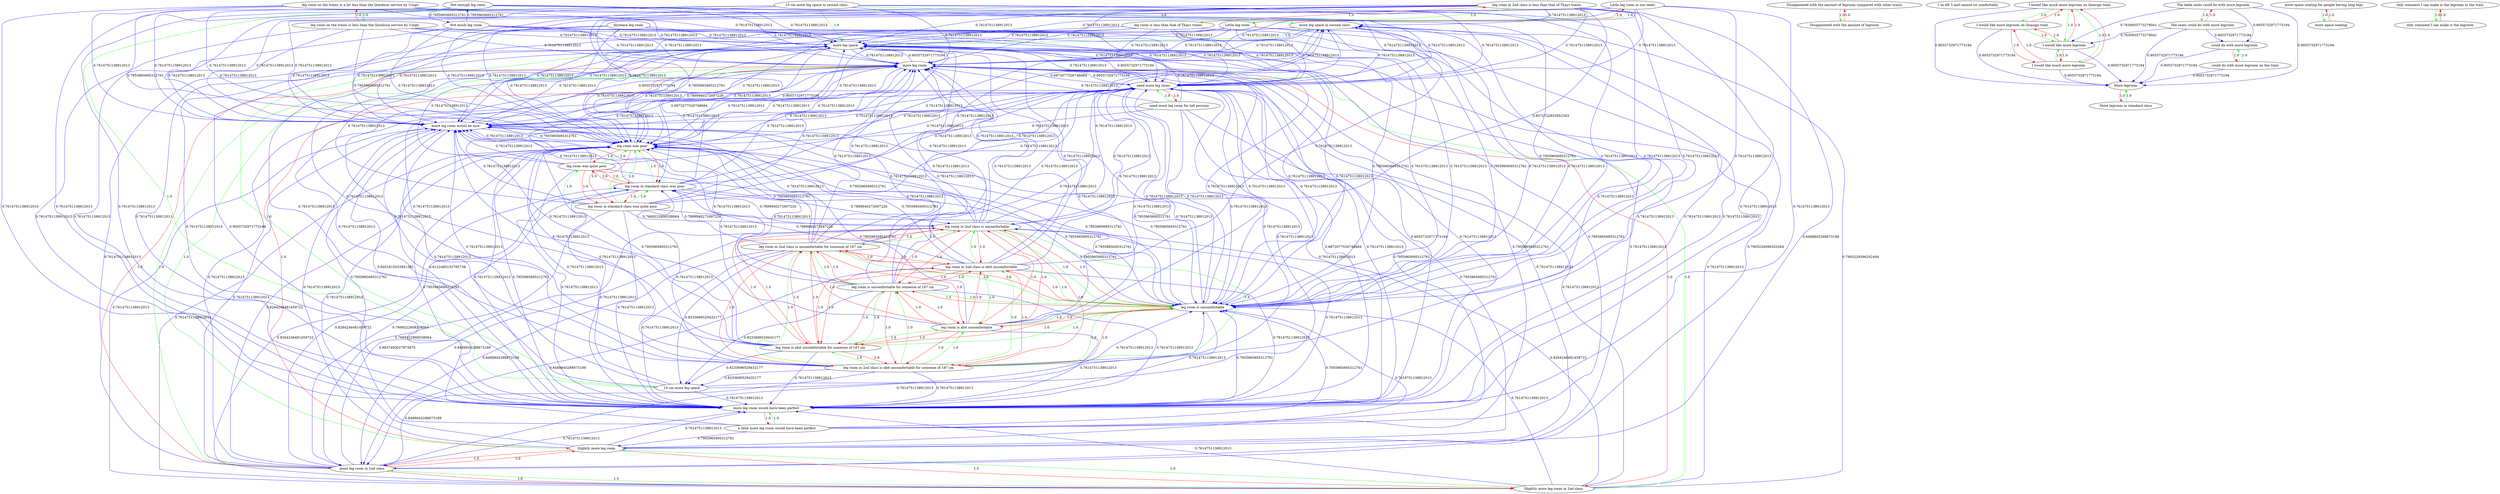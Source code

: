 digraph rawGraph {
"10 cm more leg space in second class";"more leg space in second class";"more leg space";"10 cm more leg space";"Disappointed with the amount of legroom compared with other trains";"Disappointed with the amount of legroom";"I 'm 6ft 5 and cannot sit comfortably";"I would like much more legroom on Quasigo train";"I would like more legroom on Quasigo train";"I would like more legroom";"I would like much more legroom";"Increase leg room";"Little leg room in our seats";"Little leg room";"More legroom";"More legroom in standard class";"Not enough leg room";"Not much leg room";"Slightly more leg room in 2nd class";"more leg room in 2nd class";"more leg room";"Slightly more leg room";"The table seats could do with more legroom";"The seats could do with more legroom";"a little more leg room would have been perfect";"more leg room would have been perfect";"could do with more legroom on the train";"could do with more legroom";"leg room in 2nd class is abit uncomfortable for someone of 187 cm";"leg room is abit uncomfortable for someone of 187 cm";"leg room is abit uncomfortable";"leg room is uncomfortable";"leg room is uncomfortable for someone of 187 cm";"leg room in 2nd class is abit uncomfortable";"leg room in 2nd class is uncomfortable";"leg room in 2nd class is uncomfortable for someone of 187 cm";"leg room in 2nd class is less than that of Thays trains";"leg room is less than that of Thays trains";"leg room in standard class was quite poor";"leg room in standard class was poor";"leg room was poor";"leg room was quite poor";"leg room on the trains is a lot less than the Quicksun service by Unigo";"leg room on the trains is less than the Quicksun service by Unigo";"more leg room would be nice";"more space seating for people having long legs";"more space seating";"need more leg room for tall persons";"need more leg room";"only comment I can make is the legroom in the train";"only comment I can make is the legroom";"10 cm more leg space in second class" -> "more leg space in second class" [label=1.0] [color=green]
"more leg space in second class" -> "more leg space" [label=1.0] [color=green]
"10 cm more leg space in second class" -> "10 cm more leg space" [label=1.0] [color=green]
"10 cm more leg space" -> "more leg space" [label=1.0] [color=green]
"10 cm more leg space in second class" -> "more leg space" [label=1.0] [color=green]
"Disappointed with the amount of legroom compared with other trains" -> "Disappointed with the amount of legroom" [label=1.0] [color=green]
"Disappointed with the amount of legroom" -> "Disappointed with the amount of legroom compared with other trains" [label=1.0] [color=red]
"I would like much more legroom on Quasigo train" -> "I would like more legroom on Quasigo train" [label=1.0] [color=green]
"I would like more legroom on Quasigo train" -> "I would like more legroom" [label=1.0] [color=green]
"I would like much more legroom on Quasigo train" -> "I would like much more legroom" [label=1.0] [color=green]
"I would like much more legroom" -> "I would like more legroom" [label=1.0] [color=green]
"I would like much more legroom on Quasigo train" -> "I would like more legroom" [label=1.0] [color=green]
"I would like more legroom on Quasigo train" -> "I would like much more legroom on Quasigo train" [label=1.0] [color=red]
"I would like more legroom on Quasigo train" -> "I would like much more legroom" [label=1.0] [color=red]
"I would like more legroom" -> "I would like much more legroom on Quasigo train" [label=1.0] [color=red]
"I would like more legroom" -> "I would like more legroom on Quasigo train" [label=1.0] [color=red]
"I would like more legroom" -> "I would like much more legroom" [label=1.0] [color=red]
"I would like much more legroom" -> "I would like much more legroom on Quasigo train" [label=1.0] [color=red]
"I would like much more legroom" -> "I would like more legroom on Quasigo train" [label=1.0] [color=red]
"Little leg room in our seats" -> "Little leg room" [label=1.0] [color=green]
"Little leg room" -> "Little leg room in our seats" [label=1.0] [color=red]
"I would like more legroom" -> "More legroom" [label=0.9055732971773194] [color=blue]
"I would like much more legroom on Quasigo train" -> "More legroom" [label=0.9055732971773194] [color=blue]
"I would like more legroom on Quasigo train" -> "More legroom" [label=0.9055732971773194] [color=blue]
"I would like much more legroom" -> "More legroom" [label=0.9055732971773194] [color=blue]
"More legroom in standard class" -> "More legroom" [label=1.0] [color=green]
"More legroom" -> "More legroom in standard class" [label=1.0] [color=red]
"Not much leg room" -> "Not enough leg room" [label=0.7955965695312761] [color=blue]
"Not enough leg room" -> "Not much leg room" [label=0.7955965695312761] [color=blue]
"Slightly more leg room in 2nd class" -> "more leg room in 2nd class" [label=1.0] [color=green]
"more leg room in 2nd class" -> "more leg room" [label=1.0] [color=green]
"Slightly more leg room in 2nd class" -> "Slightly more leg room" [label=1.0] [color=green]
"Slightly more leg room" -> "more leg room" [label=1.0] [color=green]
"Slightly more leg room in 2nd class" -> "more leg room" [label=1.0] [color=green]
"more leg room in 2nd class" -> "Slightly more leg room in 2nd class" [label=1.0] [color=red]
"more leg room in 2nd class" -> "Slightly more leg room" [label=1.0] [color=red]
"more leg room" -> "Slightly more leg room in 2nd class" [label=1.0] [color=red]
"more leg room" -> "more leg room in 2nd class" [label=1.0] [color=red]
"more leg room" -> "Slightly more leg room" [label=1.0] [color=red]
"Slightly more leg room" -> "Slightly more leg room in 2nd class" [label=1.0] [color=red]
"Slightly more leg room" -> "more leg room in 2nd class" [label=1.0] [color=red]
"more leg room" -> "more leg space" [label=0.9055732971773194] [color=blue]
"more leg room in 2nd class" -> "more leg space in second class" [label=0.7905229396202494] [color=blue]
"The table seats could do with more legroom" -> "The seats could do with more legroom" [label=1.0] [color=green]
"The seats could do with more legroom" -> "The table seats could do with more legroom" [label=1.0] [color=red]
"The seats could do with more legroom" -> "More legroom" [label=0.9055732971773194] [color=blue]
"The seats could do with more legroom" -> "I would like more legroom" [label=0.7630935773279041] [color=blue]
"a little more leg room would have been perfect" -> "more leg room would have been perfect" [label=1.0] [color=green]
"more leg room would have been perfect" -> "a little more leg room would have been perfect" [label=1.0] [color=red]
"more leg room would have been perfect" -> "more leg space" [label=0.9055732971773194] [color=blue]
"more leg room would have been perfect" -> "more leg room" [label=0.9055732971773194] [color=blue]
"a little more leg room would have been perfect" -> "Slightly more leg room" [label=0.7955965695312761] [color=blue]
"could do with more legroom on the train" -> "could do with more legroom" [label=1.0] [color=green]
"could do with more legroom" -> "could do with more legroom on the train" [label=1.0] [color=red]
"could do with more legroom" -> "More legroom" [label=0.9055732971773194] [color=blue]
"The seats could do with more legroom" -> "could do with more legroom" [label=0.9055732971773194] [color=blue]
"could do with more legroom on the train" -> "More legroom" [label=0.9055732971773194] [color=blue]
"leg room in 2nd class is abit uncomfortable for someone of 187 cm" -> "leg room is abit uncomfortable for someone of 187 cm" [label=1.0] [color=green]
"leg room is abit uncomfortable for someone of 187 cm" -> "leg room is abit uncomfortable" [label=1.0] [color=green]
"leg room is abit uncomfortable" -> "leg room is uncomfortable" [label=1.0] [color=green]
"leg room is abit uncomfortable for someone of 187 cm" -> "leg room is uncomfortable for someone of 187 cm" [label=1.0] [color=green]
"leg room is uncomfortable for someone of 187 cm" -> "leg room is uncomfortable" [label=1.0] [color=green]
"leg room in 2nd class is abit uncomfortable for someone of 187 cm" -> "leg room in 2nd class is abit uncomfortable" [label=1.0] [color=green]
"leg room in 2nd class is abit uncomfortable" -> "leg room is abit uncomfortable" [label=1.0] [color=green]
"leg room in 2nd class is abit uncomfortable" -> "leg room in 2nd class is uncomfortable" [label=1.0] [color=green]
"leg room in 2nd class is uncomfortable" -> "leg room is uncomfortable" [label=1.0] [color=green]
"leg room in 2nd class is abit uncomfortable for someone of 187 cm" -> "leg room in 2nd class is uncomfortable for someone of 187 cm" [label=1.0] [color=green]
"leg room in 2nd class is uncomfortable for someone of 187 cm" -> "leg room is uncomfortable for someone of 187 cm" [label=1.0] [color=green]
"leg room in 2nd class is uncomfortable for someone of 187 cm" -> "leg room in 2nd class is uncomfortable" [label=1.0] [color=green]
"leg room in 2nd class is abit uncomfortable for someone of 187 cm" -> "leg room in 2nd class is uncomfortable" [label=1.0] [color=green]
"leg room in 2nd class is abit uncomfortable for someone of 187 cm" -> "leg room is uncomfortable for someone of 187 cm" [label=1.0] [color=green]
"leg room in 2nd class is abit uncomfortable for someone of 187 cm" -> "leg room is abit uncomfortable" [label=1.0] [color=green]
"leg room is abit uncomfortable for someone of 187 cm" -> "leg room is uncomfortable" [label=1.0] [color=green]
"leg room in 2nd class is abit uncomfortable" -> "leg room is uncomfortable" [label=1.0] [color=green]
"leg room in 2nd class is uncomfortable for someone of 187 cm" -> "leg room is uncomfortable" [label=1.0] [color=green]
"leg room in 2nd class is abit uncomfortable for someone of 187 cm" -> "leg room is uncomfortable" [label=1.0] [color=green]
"leg room is abit uncomfortable for someone of 187 cm" -> "leg room in 2nd class is abit uncomfortable for someone of 187 cm" [label=1.0] [color=red]
"leg room is abit uncomfortable for someone of 187 cm" -> "leg room in 2nd class is abit uncomfortable" [label=1.0] [color=red]
"leg room is abit uncomfortable for someone of 187 cm" -> "leg room in 2nd class is uncomfortable" [label=1.0] [color=red]
"leg room is abit uncomfortable for someone of 187 cm" -> "leg room in 2nd class is uncomfortable for someone of 187 cm" [label=1.0] [color=red]
"leg room is abit uncomfortable" -> "leg room in 2nd class is abit uncomfortable for someone of 187 cm" [label=1.0] [color=red]
"leg room is abit uncomfortable" -> "leg room is abit uncomfortable for someone of 187 cm" [label=1.0] [color=red]
"leg room is abit uncomfortable" -> "leg room is uncomfortable for someone of 187 cm" [label=1.0] [color=red]
"leg room is abit uncomfortable" -> "leg room in 2nd class is abit uncomfortable" [label=1.0] [color=red]
"leg room is abit uncomfortable" -> "leg room in 2nd class is uncomfortable" [label=1.0] [color=red]
"leg room is abit uncomfortable" -> "leg room in 2nd class is uncomfortable for someone of 187 cm" [label=1.0] [color=red]
"leg room is uncomfortable" -> "leg room in 2nd class is abit uncomfortable for someone of 187 cm" [label=1.0] [color=red]
"leg room is uncomfortable" -> "leg room is abit uncomfortable for someone of 187 cm" [label=1.0] [color=red]
"leg room is uncomfortable" -> "leg room is abit uncomfortable" [label=1.0] [color=red]
"leg room is uncomfortable" -> "leg room is uncomfortable for someone of 187 cm" [label=1.0] [color=red]
"leg room is uncomfortable" -> "leg room in 2nd class is abit uncomfortable" [label=1.0] [color=red]
"leg room is uncomfortable" -> "leg room in 2nd class is uncomfortable" [label=1.0] [color=red]
"leg room is uncomfortable" -> "leg room in 2nd class is uncomfortable for someone of 187 cm" [label=1.0] [color=red]
"leg room is uncomfortable for someone of 187 cm" -> "leg room in 2nd class is abit uncomfortable for someone of 187 cm" [label=1.0] [color=red]
"leg room is uncomfortable for someone of 187 cm" -> "leg room is abit uncomfortable for someone of 187 cm" [label=1.0] [color=red]
"leg room is uncomfortable for someone of 187 cm" -> "leg room is abit uncomfortable" [label=1.0] [color=red]
"leg room is uncomfortable for someone of 187 cm" -> "leg room in 2nd class is abit uncomfortable" [label=1.0] [color=red]
"leg room is uncomfortable for someone of 187 cm" -> "leg room in 2nd class is uncomfortable" [label=1.0] [color=red]
"leg room is uncomfortable for someone of 187 cm" -> "leg room in 2nd class is uncomfortable for someone of 187 cm" [label=1.0] [color=red]
"leg room in 2nd class is abit uncomfortable" -> "leg room in 2nd class is abit uncomfortable for someone of 187 cm" [label=1.0] [color=red]
"leg room in 2nd class is abit uncomfortable" -> "leg room is abit uncomfortable for someone of 187 cm" [label=1.0] [color=red]
"leg room in 2nd class is abit uncomfortable" -> "leg room is uncomfortable for someone of 187 cm" [label=1.0] [color=red]
"leg room in 2nd class is abit uncomfortable" -> "leg room in 2nd class is uncomfortable for someone of 187 cm" [label=1.0] [color=red]
"leg room in 2nd class is uncomfortable" -> "leg room in 2nd class is abit uncomfortable for someone of 187 cm" [label=1.0] [color=red]
"leg room in 2nd class is uncomfortable" -> "leg room is abit uncomfortable for someone of 187 cm" [label=1.0] [color=red]
"leg room in 2nd class is uncomfortable" -> "leg room is abit uncomfortable" [label=1.0] [color=red]
"leg room in 2nd class is uncomfortable" -> "leg room is uncomfortable for someone of 187 cm" [label=1.0] [color=red]
"leg room in 2nd class is uncomfortable" -> "leg room in 2nd class is abit uncomfortable" [label=1.0] [color=red]
"leg room in 2nd class is uncomfortable" -> "leg room in 2nd class is uncomfortable for someone of 187 cm" [label=1.0] [color=red]
"leg room in 2nd class is uncomfortable for someone of 187 cm" -> "leg room in 2nd class is abit uncomfortable for someone of 187 cm" [label=1.0] [color=red]
"leg room in 2nd class is uncomfortable for someone of 187 cm" -> "leg room is abit uncomfortable for someone of 187 cm" [label=1.0] [color=red]
"leg room in 2nd class is uncomfortable for someone of 187 cm" -> "leg room is abit uncomfortable" [label=1.0] [color=red]
"leg room in 2nd class is uncomfortable for someone of 187 cm" -> "leg room in 2nd class is abit uncomfortable" [label=1.0] [color=red]
"Not enough leg room" -> "leg room is uncomfortable" [label=0.7614751138912013] [color=blue]
"more leg room" -> "leg room is uncomfortable" [label=0.7614751138912013] [color=blue]
"more leg room in 2nd class" -> "leg room in 2nd class is uncomfortable" [label=0.8837493027873875] [color=blue]
"leg room in 2nd class is uncomfortable" -> "more leg room in 2nd class" [label=0.8488845288873189] [color=blue]
"leg room is uncomfortable for someone of 187 cm" -> "10 cm more leg space" [label=0.8233696529432177] [color=blue]
"more leg room would have been perfect" -> "leg room is uncomfortable" [label=0.7955965695312761] [color=blue]
"Increase leg room" -> "leg room is uncomfortable" [label=0.7614751138912013] [color=blue]
"Little leg room" -> "leg room is uncomfortable" [label=0.7614751138912013] [color=blue]
"Not much leg room" -> "leg room is uncomfortable" [label=0.7614751138912013] [color=blue]
"leg room in 2nd class is abit uncomfortable for someone of 187 cm" -> "10 cm more leg space" [label=0.8233696529432177] [color=blue]
"leg room in 2nd class is abit uncomfortable for someone of 187 cm" -> "more leg room in 2nd class" [label=0.8488845288873189] [color=blue]
"leg room in 2nd class is less than that of Thays trains" -> "leg room is less than that of Thays trains" [label=1.0] [color=green]
"leg room is less than that of Thays trains" -> "leg room in 2nd class is less than that of Thays trains" [label=1.0] [color=red]
"leg room in 2nd class is less than that of Thays trains" -> "more leg room in 2nd class" [label=0.8488845288873189] [color=blue]
"leg room is less than that of Thays trains" -> "leg room is uncomfortable" [label=0.7955965695312761] [color=blue]
"leg room in 2nd class is less than that of Thays trains" -> "leg room in 2nd class is uncomfortable" [label=0.8572722853952363] [color=blue]
"leg room in standard class was quite poor" -> "leg room in standard class was poor" [label=1.0] [color=green]
"leg room in standard class was poor" -> "leg room was poor" [label=1.0] [color=green]
"leg room in standard class was quite poor" -> "leg room was quite poor" [label=1.0] [color=green]
"leg room was quite poor" -> "leg room was poor" [label=1.0] [color=green]
"leg room in standard class was quite poor" -> "leg room was poor" [label=1.0] [color=green]
"leg room in standard class was poor" -> "leg room in standard class was quite poor" [label=1.0] [color=red]
"leg room in standard class was poor" -> "leg room was quite poor" [label=1.0] [color=red]
"leg room was poor" -> "leg room in standard class was quite poor" [label=1.0] [color=red]
"leg room was poor" -> "leg room in standard class was poor" [label=1.0] [color=red]
"leg room was poor" -> "leg room was quite poor" [label=1.0] [color=red]
"leg room was quite poor" -> "leg room in standard class was quite poor" [label=1.0] [color=red]
"leg room was quite poor" -> "leg room in standard class was poor" [label=1.0] [color=red]
"Not enough leg room" -> "leg room was poor" [label=0.7614751138912013] [color=blue]
"more leg room" -> "leg room was poor" [label=0.7614751138912013] [color=blue]
"more leg room in 2nd class" -> "leg room in standard class was poor" [label=0.8264246481459722] [color=blue]
"leg room in standard class was poor" -> "more leg room in 2nd class" [label=0.7669222808338064] [color=blue]
"leg room was poor" -> "leg room is uncomfortable" [label=0.7955965695312761] [color=blue]
"leg room is uncomfortable" -> "leg room was poor" [label=0.7955965695312761] [color=blue]
"leg room in 2nd class is uncomfortable" -> "leg room in standard class was poor" [label=0.7899940272697226] [color=blue]
"leg room in standard class was poor" -> "leg room in 2nd class is uncomfortable" [label=0.7899940272697226] [color=blue]
"more leg room would have been perfect" -> "leg room was poor" [label=0.7955965695312761] [color=blue]
"Increase leg room" -> "leg room was poor" [label=0.7614751138912013] [color=blue]
"Little leg room" -> "leg room was poor" [label=0.7614751138912013] [color=blue]
"Not much leg room" -> "leg room was poor" [label=0.7614751138912013] [color=blue]
"leg room is less than that of Thays trains" -> "leg room was poor" [label=0.7955965695312761] [color=blue]
"leg room in 2nd class is less than that of Thays trains" -> "leg room in standard class was poor" [label=0.7899940272697226] [color=blue]
"leg room on the trains is a lot less than the Quicksun service by Unigo" -> "leg room on the trains is less than the Quicksun service by Unigo" [label=1.0] [color=green]
"leg room on the trains is less than the Quicksun service by Unigo" -> "leg room on the trains is a lot less than the Quicksun service by Unigo" [label=1.0] [color=red]
"leg room on the trains is less than the Quicksun service by Unigo" -> "leg room is uncomfortable" [label=0.7955965695312761] [color=blue]
"leg room on the trains is less than the Quicksun service by Unigo" -> "leg room was poor" [label=0.7955965695312761] [color=blue]
"more leg room would be nice" -> "more leg room" [label=0.9055732971773194] [color=blue]
"more leg room" -> "more leg room would be nice" [label=0.7614751138912013] [color=blue]
"more leg room would be nice" -> "leg room is uncomfortable" [label=0.7955965695312761] [color=blue]
"more leg room would be nice" -> "leg room was poor" [label=0.7955965695312761] [color=blue]
"more leg room would be nice" -> "more leg space" [label=0.9055732971773194] [color=blue]
"more leg room would be nice" -> "more leg room would have been perfect" [label=0.8122485152785738] [color=blue]
"more leg room would have been perfect" -> "more leg room would be nice" [label=0.8401815033851381] [color=blue]
"more space seating for people having long legs" -> "more space seating" [label=1.0] [color=green]
"more space seating" -> "more space seating for people having long legs" [label=1.0] [color=red]
"need more leg room for tall persons" -> "need more leg room" [label=1.0] [color=green]
"need more leg room" -> "need more leg room for tall persons" [label=1.0] [color=red]
"need more leg room" -> "more leg room would be nice" [label=0.7614751138912013] [color=blue]
"more leg room would be nice" -> "need more leg room" [label=0.8872077526748684] [color=blue]
"Not enough leg room" -> "need more leg room" [label=0.7614751138912013] [color=blue]
"need more leg room" -> "more leg room" [label=0.9055732971773194] [color=blue]
"more leg room" -> "need more leg room" [label=0.8872077526748684] [color=blue]
"need more leg room for tall persons" -> "Slightly more leg room" [label=0.7955965695312761] [color=blue]
"need more leg room" -> "leg room is uncomfortable" [label=0.7614751138912013] [color=blue]
"leg room is uncomfortable" -> "need more leg room" [label=0.7614751138912013] [color=blue]
"leg room on the trains is less than the Quicksun service by Unigo" -> "need more leg room" [label=0.7614751138912013] [color=blue]
"need more leg room" -> "leg room was poor" [label=0.7614751138912013] [color=blue]
"leg room was poor" -> "need more leg room" [label=0.7614751138912013] [color=blue]
"more leg space" -> "need more leg room" [label=0.7614751138912013] [color=blue]
"need more leg room" -> "more leg space" [label=0.9055732971773194] [color=blue]
"more leg room would have been perfect" -> "need more leg room" [label=0.8872077526748684] [color=blue]
"Increase leg room" -> "need more leg room" [label=0.7614751138912013] [color=blue]
"Little leg room" -> "need more leg room" [label=0.7614751138912013] [color=blue]
"Not much leg room" -> "need more leg room" [label=0.7614751138912013] [color=blue]
"leg room is less than that of Thays trains" -> "need more leg room" [label=0.7614751138912013] [color=blue]
"only comment I can make is the legroom in the train" -> "only comment I can make is the legroom" [label=1.0] [color=green]
"only comment I can make is the legroom" -> "only comment I can make is the legroom in the train" [label=1.0] [color=red]
"10 cm more leg space in second class" -> "need more leg room" [label=0.7614751138912013] [color=blue]
"more leg space in second class" -> "need more leg room" [label=0.7614751138912013] [color=blue]
"more leg space" -> "leg room is uncomfortable" [label=0.7614751138912013] [color=blue]
"more leg space" -> "leg room was poor" [label=0.7614751138912013] [color=blue]
"more leg space" -> "more leg room would be nice" [label=0.7614751138912013] [color=blue]
"more leg space" -> "more leg room" [label=0.7614751138912013] [color=blue]
"10 cm more leg space" -> "leg room is uncomfortable" [label=0.7614751138912013] [color=blue]
"10 cm more leg space" -> "leg room was poor" [label=0.7614751138912013] [color=blue]
"10 cm more leg space" -> "need more leg room" [label=0.7614751138912013] [color=blue]
"10 cm more leg space" -> "more leg room would be nice" [label=0.7614751138912013] [color=blue]
"10 cm more leg space" -> "more leg room" [label=0.7614751138912013] [color=blue]
"Increase leg room" -> "more leg space" [label=0.7614751138912013] [color=blue]
"Increase leg room" -> "more leg room would be nice" [label=0.7614751138912013] [color=blue]
"Increase leg room" -> "more leg room" [label=0.7614751138912013] [color=blue]
"Little leg room in our seats" -> "leg room is uncomfortable" [label=0.7614751138912013] [color=blue]
"Little leg room in our seats" -> "leg room was poor" [label=0.7614751138912013] [color=blue]
"Little leg room in our seats" -> "need more leg room" [label=0.7614751138912013] [color=blue]
"Little leg room" -> "more leg space" [label=0.7614751138912013] [color=blue]
"Little leg room" -> "more leg room would be nice" [label=0.7614751138912013] [color=blue]
"Little leg room" -> "more leg room" [label=0.7614751138912013] [color=blue]
"Not enough leg room" -> "more leg space" [label=0.7614751138912013] [color=blue]
"Not enough leg room" -> "more leg room would be nice" [label=0.7614751138912013] [color=blue]
"Not enough leg room" -> "more leg room" [label=0.7614751138912013] [color=blue]
"Not much leg room" -> "more leg space" [label=0.7614751138912013] [color=blue]
"Not much leg room" -> "more leg room would be nice" [label=0.7614751138912013] [color=blue]
"Not much leg room" -> "more leg room" [label=0.7614751138912013] [color=blue]
"Slightly more leg room in 2nd class" -> "leg room is uncomfortable" [label=0.7614751138912013] [color=blue]
"Slightly more leg room in 2nd class" -> "leg room was poor" [label=0.7614751138912013] [color=blue]
"Slightly more leg room in 2nd class" -> "more leg space" [label=0.7614751138912013] [color=blue]
"Slightly more leg room in 2nd class" -> "leg room in standard class was poor" [label=0.8264246481459722] [color=blue]
"Slightly more leg room in 2nd class" -> "need more leg room" [label=0.7614751138912013] [color=blue]
"Slightly more leg room in 2nd class" -> "more leg room would be nice" [label=0.7614751138912013] [color=blue]
"Slightly more leg room in 2nd class" -> "leg room in 2nd class is uncomfortable" [label=0.8264246481459722] [color=blue]
"Slightly more leg room in 2nd class" -> "more leg space in second class" [label=0.7905229396202494] [color=blue]
"more leg room in 2nd class" -> "leg room is uncomfortable" [label=0.7614751138912013] [color=blue]
"more leg room in 2nd class" -> "leg room was poor" [label=0.8264246481459722] [color=blue]
"more leg room in 2nd class" -> "more leg space" [label=0.7614751138912013] [color=blue]
"more leg room in 2nd class" -> "need more leg room" [label=0.7614751138912013] [color=blue]
"more leg room in 2nd class" -> "more leg room would be nice" [label=0.7614751138912013] [color=blue]
"more leg room" -> "more leg room would have been perfect" [label=0.7614751138912013] [color=blue]
"Slightly more leg room" -> "leg room is uncomfortable" [label=0.7614751138912013] [color=blue]
"Slightly more leg room" -> "leg room was poor" [label=0.7614751138912013] [color=blue]
"Slightly more leg room" -> "more leg space" [label=0.7614751138912013] [color=blue]
"Slightly more leg room" -> "more leg room would have been perfect" [label=0.7614751138912013] [color=blue]
"Slightly more leg room" -> "need more leg room" [label=0.7614751138912013] [color=blue]
"Slightly more leg room" -> "more leg room would be nice" [label=0.7614751138912013] [color=blue]
"The table seats could do with more legroom" -> "More legroom" [label=0.9055732971773194] [color=blue]
"The table seats could do with more legroom" -> "could do with more legroom" [label=0.9055732971773194] [color=blue]
"The table seats could do with more legroom" -> "I would like more legroom" [label=0.7630935773279041] [color=blue]
"a little more leg room would have been perfect" -> "leg room is uncomfortable" [label=0.7955965695312761] [color=blue]
"a little more leg room would have been perfect" -> "leg room was poor" [label=0.7955965695312761] [color=blue]
"a little more leg room would have been perfect" -> "more leg space" [label=0.7955965695312761] [color=blue]
"a little more leg room would have been perfect" -> "need more leg room" [label=0.7955965695312761] [color=blue]
"a little more leg room would have been perfect" -> "more leg room would be nice" [label=0.7955965695312761] [color=blue]
"a little more leg room would have been perfect" -> "more leg room" [label=0.7955965695312761] [color=blue]
"leg room in 2nd class is abit uncomfortable for someone of 187 cm" -> "leg room was poor" [label=0.7614751138912013] [color=blue]
"leg room in 2nd class is abit uncomfortable for someone of 187 cm" -> "more leg space" [label=0.7614751138912013] [color=blue]
"leg room in 2nd class is abit uncomfortable for someone of 187 cm" -> "leg room in standard class was poor" [label=0.7614751138912013] [color=blue]
"leg room in 2nd class is abit uncomfortable for someone of 187 cm" -> "need more leg room" [label=0.7614751138912013] [color=blue]
"leg room in 2nd class is abit uncomfortable for someone of 187 cm" -> "more leg room would be nice" [label=0.7614751138912013] [color=blue]
"leg room in 2nd class is abit uncomfortable for someone of 187 cm" -> "more leg room" [label=0.7614751138912013] [color=blue]
"leg room in 2nd class is abit uncomfortable for someone of 187 cm" -> "more leg space in second class" [label=0.7614751138912013] [color=blue]
"leg room is abit uncomfortable for someone of 187 cm" -> "10 cm more leg space" [label=0.8233696529432177] [color=blue]
"leg room is abit uncomfortable for someone of 187 cm" -> "leg room was poor" [label=0.7955965695312761] [color=blue]
"leg room is abit uncomfortable for someone of 187 cm" -> "need more leg room" [label=0.7614751138912013] [color=blue]
"leg room is abit uncomfortable" -> "leg room was poor" [label=0.7955965695312761] [color=blue]
"leg room is abit uncomfortable" -> "need more leg room" [label=0.7614751138912013] [color=blue]
"leg room is uncomfortable" -> "more leg space" [label=0.7614751138912013] [color=blue]
"leg room is uncomfortable" -> "more leg room would be nice" [label=0.7614751138912013] [color=blue]
"leg room is uncomfortable" -> "more leg room" [label=0.7614751138912013] [color=blue]
"leg room is uncomfortable for someone of 187 cm" -> "leg room was poor" [label=0.7614751138912013] [color=blue]
"leg room is uncomfortable for someone of 187 cm" -> "more leg space" [label=0.7614751138912013] [color=blue]
"leg room is uncomfortable for someone of 187 cm" -> "need more leg room" [label=0.7614751138912013] [color=blue]
"leg room is uncomfortable for someone of 187 cm" -> "more leg room would be nice" [label=0.7614751138912013] [color=blue]
"leg room is uncomfortable for someone of 187 cm" -> "more leg room" [label=0.7614751138912013] [color=blue]
"leg room in 2nd class is abit uncomfortable" -> "leg room was poor" [label=0.7955965695312761] [color=blue]
"leg room in 2nd class is abit uncomfortable" -> "more leg room in 2nd class" [label=0.8488845288873189] [color=blue]
"leg room in 2nd class is abit uncomfortable" -> "more leg space" [label=0.7614751138912013] [color=blue]
"leg room in 2nd class is abit uncomfortable" -> "leg room in standard class was poor" [label=0.7899940272697226] [color=blue]
"leg room in 2nd class is abit uncomfortable" -> "need more leg room" [label=0.7614751138912013] [color=blue]
"leg room in 2nd class is abit uncomfortable" -> "more leg room would be nice" [label=0.7614751138912013] [color=blue]
"leg room in 2nd class is abit uncomfortable" -> "more leg room" [label=0.7614751138912013] [color=blue]
"leg room in 2nd class is uncomfortable" -> "leg room was poor" [label=0.7955965695312761] [color=blue]
"leg room in 2nd class is uncomfortable" -> "more leg space" [label=0.7614751138912013] [color=blue]
"leg room in 2nd class is uncomfortable" -> "need more leg room" [label=0.7614751138912013] [color=blue]
"leg room in 2nd class is uncomfortable" -> "more leg room would be nice" [label=0.7614751138912013] [color=blue]
"leg room in 2nd class is uncomfortable" -> "more leg room" [label=0.7614751138912013] [color=blue]
"leg room in 2nd class is uncomfortable" -> "more leg space in second class" [label=0.7614751138912013] [color=blue]
"leg room in 2nd class is uncomfortable for someone of 187 cm" -> "10 cm more leg space" [label=0.8233696529432177] [color=blue]
"leg room in 2nd class is uncomfortable for someone of 187 cm" -> "leg room was poor" [label=0.7955965695312761] [color=blue]
"leg room in 2nd class is uncomfortable for someone of 187 cm" -> "more leg room in 2nd class" [label=0.8488845288873189] [color=blue]
"leg room in 2nd class is uncomfortable for someone of 187 cm" -> "more leg space" [label=0.7614751138912013] [color=blue]
"leg room in 2nd class is uncomfortable for someone of 187 cm" -> "leg room in standard class was poor" [label=0.7899940272697226] [color=blue]
"leg room in 2nd class is uncomfortable for someone of 187 cm" -> "need more leg room" [label=0.7614751138912013] [color=blue]
"leg room in 2nd class is uncomfortable for someone of 187 cm" -> "more leg room would be nice" [label=0.7614751138912013] [color=blue]
"leg room in 2nd class is uncomfortable for someone of 187 cm" -> "more leg room" [label=0.7614751138912013] [color=blue]
"leg room in 2nd class is uncomfortable for someone of 187 cm" -> "more leg space in second class" [label=0.7614751138912013] [color=blue]
"leg room in 2nd class is less than that of Thays trains" -> "leg room is uncomfortable" [label=0.7614751138912013] [color=blue]
"leg room in 2nd class is less than that of Thays trains" -> "leg room was poor" [label=0.7614751138912013] [color=blue]
"leg room in 2nd class is less than that of Thays trains" -> "more leg space" [label=0.7614751138912013] [color=blue]
"leg room in 2nd class is less than that of Thays trains" -> "need more leg room" [label=0.7614751138912013] [color=blue]
"leg room in 2nd class is less than that of Thays trains" -> "more leg room would be nice" [label=0.7614751138912013] [color=blue]
"leg room in 2nd class is less than that of Thays trains" -> "more leg room" [label=0.7614751138912013] [color=blue]
"leg room in 2nd class is less than that of Thays trains" -> "more leg space in second class" [label=0.7614751138912013] [color=blue]
"leg room is less than that of Thays trains" -> "more leg space" [label=0.7614751138912013] [color=blue]
"leg room is less than that of Thays trains" -> "more leg room would be nice" [label=0.7614751138912013] [color=blue]
"leg room is less than that of Thays trains" -> "more leg room" [label=0.7614751138912013] [color=blue]
"leg room in standard class was quite poor" -> "leg room is uncomfortable" [label=0.7955965695312761] [color=blue]
"leg room in standard class was quite poor" -> "more leg room in 2nd class" [label=0.7669222808338064] [color=blue]
"leg room in standard class was quite poor" -> "need more leg room" [label=0.7614751138912013] [color=blue]
"leg room in standard class was quite poor" -> "leg room in 2nd class is uncomfortable" [label=0.7669222808338064] [color=blue]
"leg room in standard class was poor" -> "leg room is uncomfortable" [label=0.7955965695312761] [color=blue]
"leg room in standard class was poor" -> "more leg space" [label=0.7614751138912013] [color=blue]
"leg room in standard class was poor" -> "need more leg room" [label=0.7614751138912013] [color=blue]
"leg room in standard class was poor" -> "more leg room would be nice" [label=0.7614751138912013] [color=blue]
"leg room in standard class was poor" -> "more leg room" [label=0.7614751138912013] [color=blue]
"leg room in standard class was poor" -> "more leg space in second class" [label=0.7614751138912013] [color=blue]
"leg room was poor" -> "more leg space" [label=0.7614751138912013] [color=blue]
"leg room was poor" -> "more leg room would be nice" [label=0.7614751138912013] [color=blue]
"leg room was poor" -> "more leg room" [label=0.7614751138912013] [color=blue]
"leg room was quite poor" -> "leg room is uncomfortable" [label=0.7955965695312761] [color=blue]
"leg room was quite poor" -> "more leg space" [label=0.7614751138912013] [color=blue]
"leg room was quite poor" -> "need more leg room" [label=0.7614751138912013] [color=blue]
"leg room was quite poor" -> "more leg room would be nice" [label=0.7614751138912013] [color=blue]
"leg room was quite poor" -> "more leg room" [label=0.7614751138912013] [color=blue]
"leg room on the trains is a lot less than the Quicksun service by Unigo" -> "leg room is uncomfortable" [label=0.7955965695312761] [color=blue]
"leg room on the trains is a lot less than the Quicksun service by Unigo" -> "leg room was poor" [label=0.7955965695312761] [color=blue]
"leg room on the trains is a lot less than the Quicksun service by Unigo" -> "need more leg room" [label=0.7614751138912013] [color=blue]
"leg room on the trains is less than the Quicksun service by Unigo" -> "more leg space" [label=0.7614751138912013] [color=blue]
"leg room on the trains is less than the Quicksun service by Unigo" -> "more leg room would be nice" [label=0.7614751138912013] [color=blue]
"leg room on the trains is less than the Quicksun service by Unigo" -> "more leg room" [label=0.7614751138912013] [color=blue]
"need more leg room for tall persons" -> "leg room is uncomfortable" [label=0.7614751138912013] [color=blue]
"need more leg room for tall persons" -> "leg room was poor" [label=0.7614751138912013] [color=blue]
"need more leg room for tall persons" -> "more leg room would have been perfect" [label=0.7614751138912013] [color=blue]
"need more leg room for tall persons" -> "more leg space" [label=0.7614751138912013] [color=blue]
"need more leg room for tall persons" -> "more leg room would be nice" [label=0.7614751138912013] [color=blue]
"need more leg room for tall persons" -> "more leg room" [label=0.7614751138912013] [color=blue]
"need more leg room" -> "more leg room would have been perfect" [label=0.7614751138912013] [color=blue]
"10 cm more leg space in second class" -> "leg room is uncomfortable" [label=0.7614751138912013] [color=blue]
"10 cm more leg space in second class" -> "leg room was poor" [label=0.7614751138912013] [color=blue]
"10 cm more leg space in second class" -> "more leg room would have been perfect" [label=0.7614751138912013] [color=blue]
"10 cm more leg space in second class" -> "more leg room would be nice" [label=0.7614751138912013] [color=blue]
"10 cm more leg space in second class" -> "more leg room" [label=0.7614751138912013] [color=blue]
"more leg space in second class" -> "leg room is uncomfortable" [label=0.7614751138912013] [color=blue]
"more leg space in second class" -> "leg room was poor" [label=0.7614751138912013] [color=blue]
"more leg space in second class" -> "more leg room would have been perfect" [label=0.7614751138912013] [color=blue]
"more leg space in second class" -> "more leg room would be nice" [label=0.7614751138912013] [color=blue]
"more leg space in second class" -> "more leg room" [label=0.7614751138912013] [color=blue]
"more leg space" -> "more leg room would have been perfect" [label=0.7614751138912013] [color=blue]
"10 cm more leg space" -> "more leg room would have been perfect" [label=0.7614751138912013] [color=blue]
"Increase leg room" -> "more leg room would have been perfect" [label=0.7614751138912013] [color=blue]
"Little leg room in our seats" -> "more leg room would have been perfect" [label=0.7614751138912013] [color=blue]
"Little leg room in our seats" -> "more leg space" [label=0.7614751138912013] [color=blue]
"Little leg room in our seats" -> "more leg room would be nice" [label=0.7614751138912013] [color=blue]
"Little leg room in our seats" -> "more leg room" [label=0.7614751138912013] [color=blue]
"Little leg room" -> "more leg room would have been perfect" [label=0.7614751138912013] [color=blue]
"Not enough leg room" -> "more leg room would have been perfect" [label=0.7614751138912013] [color=blue]
"Not much leg room" -> "more leg room would have been perfect" [label=0.7614751138912013] [color=blue]
"Slightly more leg room in 2nd class" -> "more leg room would have been perfect" [label=0.7614751138912013] [color=blue]
"more leg room in 2nd class" -> "more leg room would have been perfect" [label=0.7614751138912013] [color=blue]
"leg room in 2nd class is abit uncomfortable for someone of 187 cm" -> "more leg room would have been perfect" [label=0.7614751138912013] [color=blue]
"leg room is abit uncomfortable for someone of 187 cm" -> "more leg space" [label=0.7614751138912013] [color=blue]
"leg room is abit uncomfortable for someone of 187 cm" -> "more leg room would have been perfect" [label=0.7614751138912013] [color=blue]
"leg room is abit uncomfortable for someone of 187 cm" -> "more leg room would be nice" [label=0.7614751138912013] [color=blue]
"leg room is abit uncomfortable for someone of 187 cm" -> "more leg room" [label=0.7614751138912013] [color=blue]
"leg room is abit uncomfortable" -> "more leg room would have been perfect" [label=0.7614751138912013] [color=blue]
"leg room is abit uncomfortable" -> "more leg space" [label=0.7614751138912013] [color=blue]
"leg room is abit uncomfortable" -> "more leg room would be nice" [label=0.7614751138912013] [color=blue]
"leg room is abit uncomfortable" -> "more leg room" [label=0.7614751138912013] [color=blue]
"leg room is uncomfortable" -> "more leg room would have been perfect" [label=0.7614751138912013] [color=blue]
"leg room is uncomfortable for someone of 187 cm" -> "more leg room would have been perfect" [label=0.7614751138912013] [color=blue]
"leg room in 2nd class is abit uncomfortable" -> "more leg room would have been perfect" [label=0.7614751138912013] [color=blue]
"leg room in 2nd class is abit uncomfortable" -> "more leg space in second class" [label=0.7614751138912013] [color=blue]
"leg room in 2nd class is uncomfortable" -> "more leg room would have been perfect" [label=0.7614751138912013] [color=blue]
"leg room in 2nd class is uncomfortable for someone of 187 cm" -> "more leg room would have been perfect" [label=0.7614751138912013] [color=blue]
"leg room in 2nd class is less than that of Thays trains" -> "more leg room would have been perfect" [label=0.7614751138912013] [color=blue]
"leg room is less than that of Thays trains" -> "more leg room would have been perfect" [label=0.7614751138912013] [color=blue]
"leg room in standard class was quite poor" -> "more leg space" [label=0.7614751138912013] [color=blue]
"leg room in standard class was quite poor" -> "more leg room would have been perfect" [label=0.7614751138912013] [color=blue]
"leg room in standard class was quite poor" -> "more leg room would be nice" [label=0.7614751138912013] [color=blue]
"leg room in standard class was quite poor" -> "more leg room" [label=0.7614751138912013] [color=blue]
"leg room in standard class was quite poor" -> "more leg space in second class" [label=0.7614751138912013] [color=blue]
"leg room in standard class was poor" -> "more leg room would have been perfect" [label=0.7614751138912013] [color=blue]
"leg room was poor" -> "more leg room would have been perfect" [label=0.7614751138912013] [color=blue]
"leg room was quite poor" -> "more leg room would have been perfect" [label=0.7614751138912013] [color=blue]
"leg room on the trains is a lot less than the Quicksun service by Unigo" -> "more leg space" [label=0.7614751138912013] [color=blue]
"leg room on the trains is a lot less than the Quicksun service by Unigo" -> "more leg room would have been perfect" [label=0.7614751138912013] [color=blue]
"leg room on the trains is a lot less than the Quicksun service by Unigo" -> "more leg room would be nice" [label=0.7614751138912013] [color=blue]
"leg room on the trains is a lot less than the Quicksun service by Unigo" -> "more leg room" [label=0.7614751138912013] [color=blue]
"leg room on the trains is less than the Quicksun service by Unigo" -> "more leg room would have been perfect" [label=0.7614751138912013] [color=blue]
}
